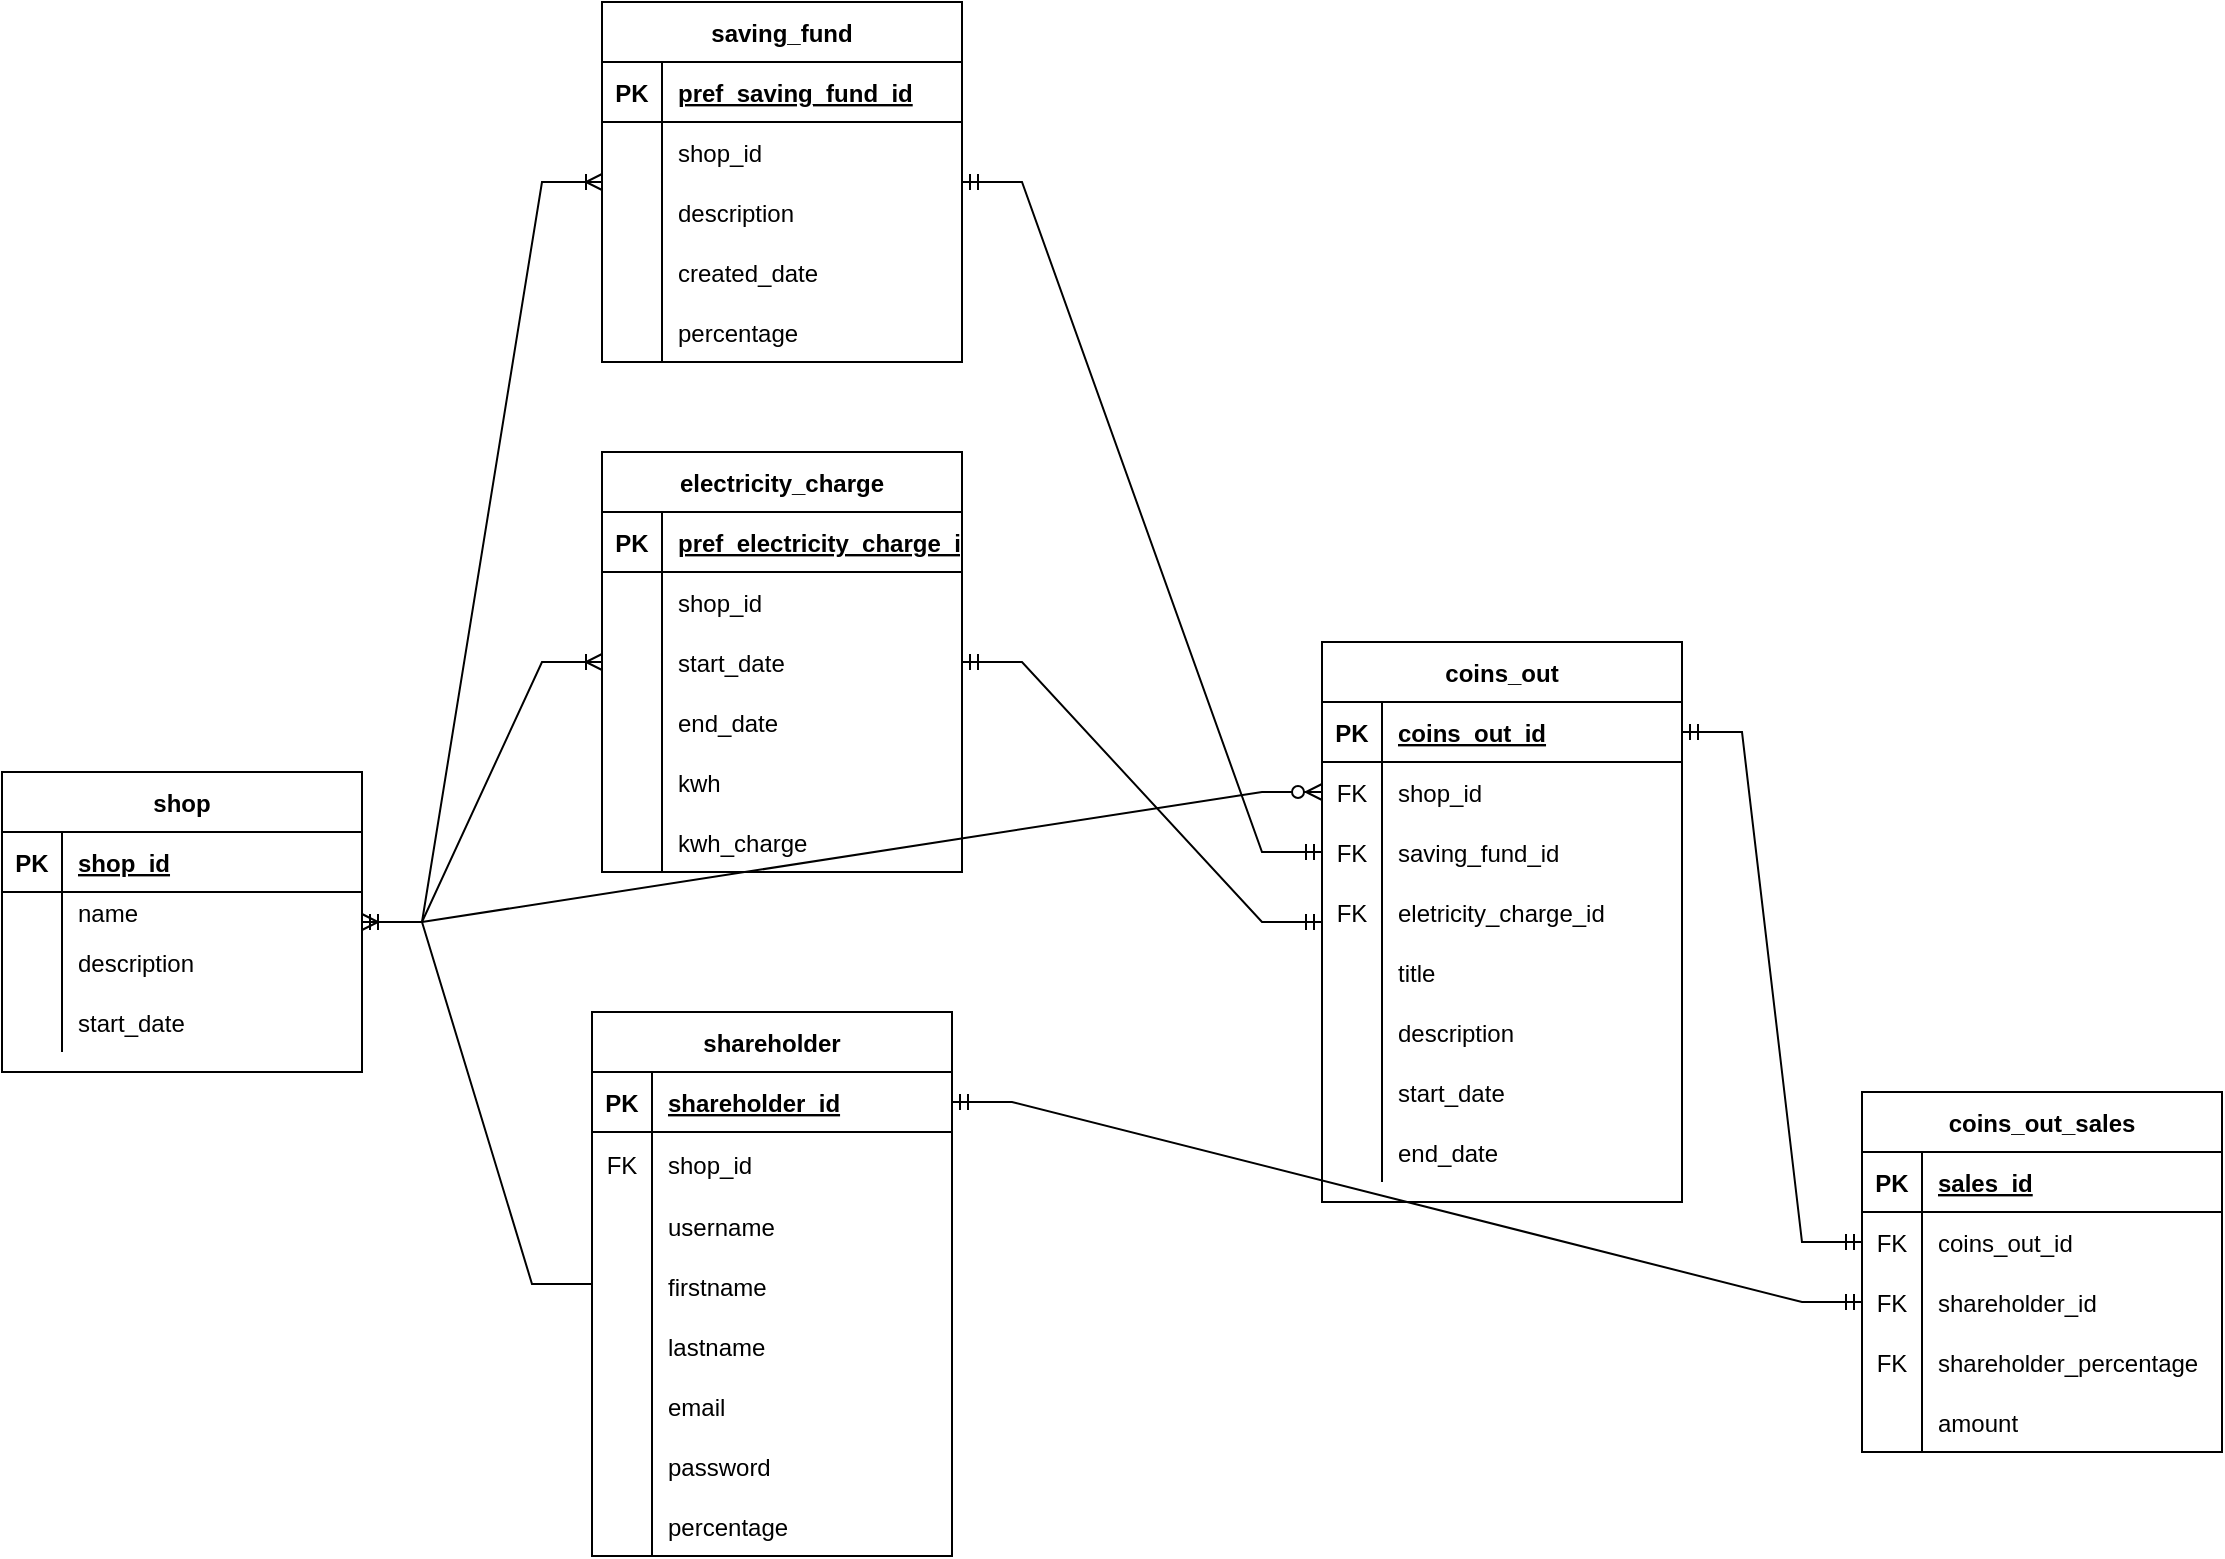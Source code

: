 <mxfile version="20.2.3" type="device"><diagram id="R2lEEEUBdFMjLlhIrx00" name="Page-1"><mxGraphModel dx="1052" dy="1803" grid="1" gridSize="10" guides="1" tooltips="1" connect="1" arrows="1" fold="1" page="1" pageScale="1" pageWidth="850" pageHeight="1100" math="0" shadow="0" extFonts="Permanent Marker^https://fonts.googleapis.com/css?family=Permanent+Marker"><root><mxCell id="0"/><mxCell id="1" parent="0"/><mxCell id="5ZJW1V4ya6HKZ1Y8SUFP-1" value="shop" style="shape=table;startSize=30;container=1;collapsible=1;childLayout=tableLayout;fixedRows=1;rowLines=0;fontStyle=1;align=center;resizeLast=1;" parent="1" vertex="1"><mxGeometry x="40" y="350" width="180" height="150" as="geometry"/></mxCell><mxCell id="5ZJW1V4ya6HKZ1Y8SUFP-2" value="" style="shape=tableRow;horizontal=0;startSize=0;swimlaneHead=0;swimlaneBody=0;fillColor=none;collapsible=0;dropTarget=0;points=[[0,0.5],[1,0.5]];portConstraint=eastwest;top=0;left=0;right=0;bottom=1;" parent="5ZJW1V4ya6HKZ1Y8SUFP-1" vertex="1"><mxGeometry y="30" width="180" height="30" as="geometry"/></mxCell><mxCell id="5ZJW1V4ya6HKZ1Y8SUFP-3" value="PK" style="shape=partialRectangle;connectable=0;fillColor=none;top=0;left=0;bottom=0;right=0;fontStyle=1;overflow=hidden;" parent="5ZJW1V4ya6HKZ1Y8SUFP-2" vertex="1"><mxGeometry width="30" height="30" as="geometry"><mxRectangle width="30" height="30" as="alternateBounds"/></mxGeometry></mxCell><mxCell id="5ZJW1V4ya6HKZ1Y8SUFP-4" value="shop_id" style="shape=partialRectangle;connectable=0;fillColor=none;top=0;left=0;bottom=0;right=0;align=left;spacingLeft=6;fontStyle=5;overflow=hidden;" parent="5ZJW1V4ya6HKZ1Y8SUFP-2" vertex="1"><mxGeometry x="30" width="150" height="30" as="geometry"><mxRectangle width="150" height="30" as="alternateBounds"/></mxGeometry></mxCell><mxCell id="5ZJW1V4ya6HKZ1Y8SUFP-5" value="" style="shape=tableRow;horizontal=0;startSize=0;swimlaneHead=0;swimlaneBody=0;fillColor=none;collapsible=0;dropTarget=0;points=[[0,0.5],[1,0.5]];portConstraint=eastwest;top=0;left=0;right=0;bottom=0;" parent="5ZJW1V4ya6HKZ1Y8SUFP-1" vertex="1"><mxGeometry y="60" width="180" height="20" as="geometry"/></mxCell><mxCell id="5ZJW1V4ya6HKZ1Y8SUFP-6" value="" style="shape=partialRectangle;connectable=0;fillColor=none;top=0;left=0;bottom=0;right=0;editable=1;overflow=hidden;" parent="5ZJW1V4ya6HKZ1Y8SUFP-5" vertex="1"><mxGeometry width="30" height="20" as="geometry"><mxRectangle width="30" height="20" as="alternateBounds"/></mxGeometry></mxCell><mxCell id="5ZJW1V4ya6HKZ1Y8SUFP-7" value="name" style="shape=partialRectangle;connectable=0;fillColor=none;top=0;left=0;bottom=0;right=0;align=left;spacingLeft=6;overflow=hidden;" parent="5ZJW1V4ya6HKZ1Y8SUFP-5" vertex="1"><mxGeometry x="30" width="150" height="20" as="geometry"><mxRectangle width="150" height="20" as="alternateBounds"/></mxGeometry></mxCell><mxCell id="5ZJW1V4ya6HKZ1Y8SUFP-8" value="" style="shape=tableRow;horizontal=0;startSize=0;swimlaneHead=0;swimlaneBody=0;fillColor=none;collapsible=0;dropTarget=0;points=[[0,0.5],[1,0.5]];portConstraint=eastwest;top=0;left=0;right=0;bottom=0;" parent="5ZJW1V4ya6HKZ1Y8SUFP-1" vertex="1"><mxGeometry y="80" width="180" height="30" as="geometry"/></mxCell><mxCell id="5ZJW1V4ya6HKZ1Y8SUFP-9" value="" style="shape=partialRectangle;connectable=0;fillColor=none;top=0;left=0;bottom=0;right=0;editable=1;overflow=hidden;" parent="5ZJW1V4ya6HKZ1Y8SUFP-8" vertex="1"><mxGeometry width="30" height="30" as="geometry"><mxRectangle width="30" height="30" as="alternateBounds"/></mxGeometry></mxCell><mxCell id="5ZJW1V4ya6HKZ1Y8SUFP-10" value="description" style="shape=partialRectangle;connectable=0;fillColor=none;top=0;left=0;bottom=0;right=0;align=left;spacingLeft=6;overflow=hidden;" parent="5ZJW1V4ya6HKZ1Y8SUFP-8" vertex="1"><mxGeometry x="30" width="150" height="30" as="geometry"><mxRectangle width="150" height="30" as="alternateBounds"/></mxGeometry></mxCell><mxCell id="5ZJW1V4ya6HKZ1Y8SUFP-11" value="" style="shape=tableRow;horizontal=0;startSize=0;swimlaneHead=0;swimlaneBody=0;fillColor=none;collapsible=0;dropTarget=0;points=[[0,0.5],[1,0.5]];portConstraint=eastwest;top=0;left=0;right=0;bottom=0;" parent="5ZJW1V4ya6HKZ1Y8SUFP-1" vertex="1"><mxGeometry y="110" width="180" height="30" as="geometry"/></mxCell><mxCell id="5ZJW1V4ya6HKZ1Y8SUFP-12" value="" style="shape=partialRectangle;connectable=0;fillColor=none;top=0;left=0;bottom=0;right=0;editable=1;overflow=hidden;" parent="5ZJW1V4ya6HKZ1Y8SUFP-11" vertex="1"><mxGeometry width="30" height="30" as="geometry"><mxRectangle width="30" height="30" as="alternateBounds"/></mxGeometry></mxCell><mxCell id="5ZJW1V4ya6HKZ1Y8SUFP-13" value="start_date" style="shape=partialRectangle;connectable=0;fillColor=none;top=0;left=0;bottom=0;right=0;align=left;spacingLeft=6;overflow=hidden;" parent="5ZJW1V4ya6HKZ1Y8SUFP-11" vertex="1"><mxGeometry x="30" width="150" height="30" as="geometry"><mxRectangle width="150" height="30" as="alternateBounds"/></mxGeometry></mxCell><mxCell id="5ZJW1V4ya6HKZ1Y8SUFP-14" value="coins_out" style="shape=table;startSize=30;container=1;collapsible=1;childLayout=tableLayout;fixedRows=1;rowLines=0;fontStyle=1;align=center;resizeLast=1;" parent="1" vertex="1"><mxGeometry x="700" y="285" width="180" height="280" as="geometry"/></mxCell><mxCell id="5ZJW1V4ya6HKZ1Y8SUFP-15" value="" style="shape=tableRow;horizontal=0;startSize=0;swimlaneHead=0;swimlaneBody=0;fillColor=none;collapsible=0;dropTarget=0;points=[[0,0.5],[1,0.5]];portConstraint=eastwest;top=0;left=0;right=0;bottom=1;" parent="5ZJW1V4ya6HKZ1Y8SUFP-14" vertex="1"><mxGeometry y="30" width="180" height="30" as="geometry"/></mxCell><mxCell id="5ZJW1V4ya6HKZ1Y8SUFP-16" value="PK" style="shape=partialRectangle;connectable=0;fillColor=none;top=0;left=0;bottom=0;right=0;fontStyle=1;overflow=hidden;" parent="5ZJW1V4ya6HKZ1Y8SUFP-15" vertex="1"><mxGeometry width="30" height="30" as="geometry"><mxRectangle width="30" height="30" as="alternateBounds"/></mxGeometry></mxCell><mxCell id="5ZJW1V4ya6HKZ1Y8SUFP-17" value="coins_out_id" style="shape=partialRectangle;connectable=0;fillColor=none;top=0;left=0;bottom=0;right=0;align=left;spacingLeft=6;fontStyle=5;overflow=hidden;" parent="5ZJW1V4ya6HKZ1Y8SUFP-15" vertex="1"><mxGeometry x="30" width="150" height="30" as="geometry"><mxRectangle width="150" height="30" as="alternateBounds"/></mxGeometry></mxCell><mxCell id="5ZJW1V4ya6HKZ1Y8SUFP-18" value="" style="shape=tableRow;horizontal=0;startSize=0;swimlaneHead=0;swimlaneBody=0;fillColor=none;collapsible=0;dropTarget=0;points=[[0,0.5],[1,0.5]];portConstraint=eastwest;top=0;left=0;right=0;bottom=0;" parent="5ZJW1V4ya6HKZ1Y8SUFP-14" vertex="1"><mxGeometry y="60" width="180" height="30" as="geometry"/></mxCell><mxCell id="5ZJW1V4ya6HKZ1Y8SUFP-19" value="FK" style="shape=partialRectangle;connectable=0;fillColor=none;top=0;left=0;bottom=0;right=0;editable=1;overflow=hidden;" parent="5ZJW1V4ya6HKZ1Y8SUFP-18" vertex="1"><mxGeometry width="30" height="30" as="geometry"><mxRectangle width="30" height="30" as="alternateBounds"/></mxGeometry></mxCell><mxCell id="5ZJW1V4ya6HKZ1Y8SUFP-20" value="shop_id" style="shape=partialRectangle;connectable=0;fillColor=none;top=0;left=0;bottom=0;right=0;align=left;spacingLeft=6;overflow=hidden;" parent="5ZJW1V4ya6HKZ1Y8SUFP-18" vertex="1"><mxGeometry x="30" width="150" height="30" as="geometry"><mxRectangle width="150" height="30" as="alternateBounds"/></mxGeometry></mxCell><mxCell id="0XQLVWxaQq_7Tv4AFN9w-20" value="" style="shape=tableRow;horizontal=0;startSize=0;swimlaneHead=0;swimlaneBody=0;fillColor=none;collapsible=0;dropTarget=0;points=[[0,0.5],[1,0.5]];portConstraint=eastwest;top=0;left=0;right=0;bottom=0;" parent="5ZJW1V4ya6HKZ1Y8SUFP-14" vertex="1"><mxGeometry y="90" width="180" height="30" as="geometry"/></mxCell><mxCell id="0XQLVWxaQq_7Tv4AFN9w-21" value="FK" style="shape=partialRectangle;connectable=0;fillColor=none;top=0;left=0;bottom=0;right=0;editable=1;overflow=hidden;" parent="0XQLVWxaQq_7Tv4AFN9w-20" vertex="1"><mxGeometry width="30" height="30" as="geometry"><mxRectangle width="30" height="30" as="alternateBounds"/></mxGeometry></mxCell><mxCell id="0XQLVWxaQq_7Tv4AFN9w-22" value="saving_fund_id" style="shape=partialRectangle;connectable=0;fillColor=none;top=0;left=0;bottom=0;right=0;align=left;spacingLeft=6;overflow=hidden;" parent="0XQLVWxaQq_7Tv4AFN9w-20" vertex="1"><mxGeometry x="30" width="150" height="30" as="geometry"><mxRectangle width="150" height="30" as="alternateBounds"/></mxGeometry></mxCell><mxCell id="0XQLVWxaQq_7Tv4AFN9w-23" value="" style="shape=tableRow;horizontal=0;startSize=0;swimlaneHead=0;swimlaneBody=0;fillColor=none;collapsible=0;dropTarget=0;points=[[0,0.5],[1,0.5]];portConstraint=eastwest;top=0;left=0;right=0;bottom=0;" parent="5ZJW1V4ya6HKZ1Y8SUFP-14" vertex="1"><mxGeometry y="120" width="180" height="30" as="geometry"/></mxCell><mxCell id="0XQLVWxaQq_7Tv4AFN9w-24" value="FK" style="shape=partialRectangle;connectable=0;fillColor=none;top=0;left=0;bottom=0;right=0;editable=1;overflow=hidden;" parent="0XQLVWxaQq_7Tv4AFN9w-23" vertex="1"><mxGeometry width="30" height="30" as="geometry"><mxRectangle width="30" height="30" as="alternateBounds"/></mxGeometry></mxCell><mxCell id="0XQLVWxaQq_7Tv4AFN9w-25" value="eletricity_charge_id" style="shape=partialRectangle;connectable=0;fillColor=none;top=0;left=0;bottom=0;right=0;align=left;spacingLeft=6;overflow=hidden;" parent="0XQLVWxaQq_7Tv4AFN9w-23" vertex="1"><mxGeometry x="30" width="150" height="30" as="geometry"><mxRectangle width="150" height="30" as="alternateBounds"/></mxGeometry></mxCell><mxCell id="5ZJW1V4ya6HKZ1Y8SUFP-21" value="" style="shape=tableRow;horizontal=0;startSize=0;swimlaneHead=0;swimlaneBody=0;fillColor=none;collapsible=0;dropTarget=0;points=[[0,0.5],[1,0.5]];portConstraint=eastwest;top=0;left=0;right=0;bottom=0;" parent="5ZJW1V4ya6HKZ1Y8SUFP-14" vertex="1"><mxGeometry y="150" width="180" height="30" as="geometry"/></mxCell><mxCell id="5ZJW1V4ya6HKZ1Y8SUFP-22" value="" style="shape=partialRectangle;connectable=0;fillColor=none;top=0;left=0;bottom=0;right=0;editable=1;overflow=hidden;" parent="5ZJW1V4ya6HKZ1Y8SUFP-21" vertex="1"><mxGeometry width="30" height="30" as="geometry"><mxRectangle width="30" height="30" as="alternateBounds"/></mxGeometry></mxCell><mxCell id="5ZJW1V4ya6HKZ1Y8SUFP-23" value="title" style="shape=partialRectangle;connectable=0;fillColor=none;top=0;left=0;bottom=0;right=0;align=left;spacingLeft=6;overflow=hidden;" parent="5ZJW1V4ya6HKZ1Y8SUFP-21" vertex="1"><mxGeometry x="30" width="150" height="30" as="geometry"><mxRectangle width="150" height="30" as="alternateBounds"/></mxGeometry></mxCell><mxCell id="5ZJW1V4ya6HKZ1Y8SUFP-56" value="" style="shape=tableRow;horizontal=0;startSize=0;swimlaneHead=0;swimlaneBody=0;fillColor=none;collapsible=0;dropTarget=0;points=[[0,0.5],[1,0.5]];portConstraint=eastwest;top=0;left=0;right=0;bottom=0;" parent="5ZJW1V4ya6HKZ1Y8SUFP-14" vertex="1"><mxGeometry y="180" width="180" height="30" as="geometry"/></mxCell><mxCell id="5ZJW1V4ya6HKZ1Y8SUFP-57" value="" style="shape=partialRectangle;connectable=0;fillColor=none;top=0;left=0;bottom=0;right=0;editable=1;overflow=hidden;" parent="5ZJW1V4ya6HKZ1Y8SUFP-56" vertex="1"><mxGeometry width="30" height="30" as="geometry"><mxRectangle width="30" height="30" as="alternateBounds"/></mxGeometry></mxCell><mxCell id="5ZJW1V4ya6HKZ1Y8SUFP-58" value="description" style="shape=partialRectangle;connectable=0;fillColor=none;top=0;left=0;bottom=0;right=0;align=left;spacingLeft=6;overflow=hidden;" parent="5ZJW1V4ya6HKZ1Y8SUFP-56" vertex="1"><mxGeometry x="30" width="150" height="30" as="geometry"><mxRectangle width="150" height="30" as="alternateBounds"/></mxGeometry></mxCell><mxCell id="5ZJW1V4ya6HKZ1Y8SUFP-24" value="" style="shape=tableRow;horizontal=0;startSize=0;swimlaneHead=0;swimlaneBody=0;fillColor=none;collapsible=0;dropTarget=0;points=[[0,0.5],[1,0.5]];portConstraint=eastwest;top=0;left=0;right=0;bottom=0;" parent="5ZJW1V4ya6HKZ1Y8SUFP-14" vertex="1"><mxGeometry y="210" width="180" height="30" as="geometry"/></mxCell><mxCell id="5ZJW1V4ya6HKZ1Y8SUFP-25" value="" style="shape=partialRectangle;connectable=0;fillColor=none;top=0;left=0;bottom=0;right=0;editable=1;overflow=hidden;" parent="5ZJW1V4ya6HKZ1Y8SUFP-24" vertex="1"><mxGeometry width="30" height="30" as="geometry"><mxRectangle width="30" height="30" as="alternateBounds"/></mxGeometry></mxCell><mxCell id="5ZJW1V4ya6HKZ1Y8SUFP-26" value="start_date" style="shape=partialRectangle;connectable=0;fillColor=none;top=0;left=0;bottom=0;right=0;align=left;spacingLeft=6;overflow=hidden;" parent="5ZJW1V4ya6HKZ1Y8SUFP-24" vertex="1"><mxGeometry x="30" width="150" height="30" as="geometry"><mxRectangle width="150" height="30" as="alternateBounds"/></mxGeometry></mxCell><mxCell id="5ZJW1V4ya6HKZ1Y8SUFP-27" value="" style="shape=tableRow;horizontal=0;startSize=0;swimlaneHead=0;swimlaneBody=0;fillColor=none;collapsible=0;dropTarget=0;points=[[0,0.5],[1,0.5]];portConstraint=eastwest;top=0;left=0;right=0;bottom=0;" parent="5ZJW1V4ya6HKZ1Y8SUFP-14" vertex="1"><mxGeometry y="240" width="180" height="30" as="geometry"/></mxCell><mxCell id="5ZJW1V4ya6HKZ1Y8SUFP-28" value="" style="shape=partialRectangle;connectable=0;fillColor=none;top=0;left=0;bottom=0;right=0;editable=1;overflow=hidden;" parent="5ZJW1V4ya6HKZ1Y8SUFP-27" vertex="1"><mxGeometry width="30" height="30" as="geometry"><mxRectangle width="30" height="30" as="alternateBounds"/></mxGeometry></mxCell><mxCell id="5ZJW1V4ya6HKZ1Y8SUFP-29" value="end_date" style="shape=partialRectangle;connectable=0;fillColor=none;top=0;left=0;bottom=0;right=0;align=left;spacingLeft=6;overflow=hidden;" parent="5ZJW1V4ya6HKZ1Y8SUFP-27" vertex="1"><mxGeometry x="30" width="150" height="30" as="geometry"><mxRectangle width="150" height="30" as="alternateBounds"/></mxGeometry></mxCell><mxCell id="5ZJW1V4ya6HKZ1Y8SUFP-30" value="shareholder" style="shape=table;startSize=30;container=1;collapsible=1;childLayout=tableLayout;fixedRows=1;rowLines=0;fontStyle=1;align=center;resizeLast=1;" parent="1" vertex="1"><mxGeometry x="335" y="470" width="180" height="272" as="geometry"/></mxCell><mxCell id="5ZJW1V4ya6HKZ1Y8SUFP-31" value="" style="shape=tableRow;horizontal=0;startSize=0;swimlaneHead=0;swimlaneBody=0;fillColor=none;collapsible=0;dropTarget=0;points=[[0,0.5],[1,0.5]];portConstraint=eastwest;top=0;left=0;right=0;bottom=1;" parent="5ZJW1V4ya6HKZ1Y8SUFP-30" vertex="1"><mxGeometry y="30" width="180" height="30" as="geometry"/></mxCell><mxCell id="5ZJW1V4ya6HKZ1Y8SUFP-32" value="PK" style="shape=partialRectangle;connectable=0;fillColor=none;top=0;left=0;bottom=0;right=0;fontStyle=1;overflow=hidden;" parent="5ZJW1V4ya6HKZ1Y8SUFP-31" vertex="1"><mxGeometry width="30" height="30" as="geometry"><mxRectangle width="30" height="30" as="alternateBounds"/></mxGeometry></mxCell><mxCell id="5ZJW1V4ya6HKZ1Y8SUFP-33" value="shareholder_id" style="shape=partialRectangle;connectable=0;fillColor=none;top=0;left=0;bottom=0;right=0;align=left;spacingLeft=6;fontStyle=5;overflow=hidden;" parent="5ZJW1V4ya6HKZ1Y8SUFP-31" vertex="1"><mxGeometry x="30" width="150" height="30" as="geometry"><mxRectangle width="150" height="30" as="alternateBounds"/></mxGeometry></mxCell><mxCell id="5ZJW1V4ya6HKZ1Y8SUFP-34" value="" style="shape=tableRow;horizontal=0;startSize=0;swimlaneHead=0;swimlaneBody=0;fillColor=none;collapsible=0;dropTarget=0;points=[[0,0.5],[1,0.5]];portConstraint=eastwest;top=0;left=0;right=0;bottom=0;" parent="5ZJW1V4ya6HKZ1Y8SUFP-30" vertex="1"><mxGeometry y="60" width="180" height="32" as="geometry"/></mxCell><mxCell id="5ZJW1V4ya6HKZ1Y8SUFP-35" value="FK" style="shape=partialRectangle;connectable=0;fillColor=none;top=0;left=0;bottom=0;right=0;editable=1;overflow=hidden;" parent="5ZJW1V4ya6HKZ1Y8SUFP-34" vertex="1"><mxGeometry width="30" height="32" as="geometry"><mxRectangle width="30" height="32" as="alternateBounds"/></mxGeometry></mxCell><mxCell id="5ZJW1V4ya6HKZ1Y8SUFP-36" value="shop_id" style="shape=partialRectangle;connectable=0;fillColor=none;top=0;left=0;bottom=0;right=0;align=left;spacingLeft=6;overflow=hidden;" parent="5ZJW1V4ya6HKZ1Y8SUFP-34" vertex="1"><mxGeometry x="30" width="150" height="32" as="geometry"><mxRectangle width="150" height="32" as="alternateBounds"/></mxGeometry></mxCell><mxCell id="5ZJW1V4ya6HKZ1Y8SUFP-37" value="" style="shape=tableRow;horizontal=0;startSize=0;swimlaneHead=0;swimlaneBody=0;fillColor=none;collapsible=0;dropTarget=0;points=[[0,0.5],[1,0.5]];portConstraint=eastwest;top=0;left=0;right=0;bottom=0;" parent="5ZJW1V4ya6HKZ1Y8SUFP-30" vertex="1"><mxGeometry y="92" width="180" height="30" as="geometry"/></mxCell><mxCell id="5ZJW1V4ya6HKZ1Y8SUFP-38" value="" style="shape=partialRectangle;connectable=0;fillColor=none;top=0;left=0;bottom=0;right=0;editable=1;overflow=hidden;" parent="5ZJW1V4ya6HKZ1Y8SUFP-37" vertex="1"><mxGeometry width="30" height="30" as="geometry"><mxRectangle width="30" height="30" as="alternateBounds"/></mxGeometry></mxCell><mxCell id="5ZJW1V4ya6HKZ1Y8SUFP-39" value="username" style="shape=partialRectangle;connectable=0;fillColor=none;top=0;left=0;bottom=0;right=0;align=left;spacingLeft=6;overflow=hidden;" parent="5ZJW1V4ya6HKZ1Y8SUFP-37" vertex="1"><mxGeometry x="30" width="150" height="30" as="geometry"><mxRectangle width="150" height="30" as="alternateBounds"/></mxGeometry></mxCell><mxCell id="5ZJW1V4ya6HKZ1Y8SUFP-40" value="" style="shape=tableRow;horizontal=0;startSize=0;swimlaneHead=0;swimlaneBody=0;fillColor=none;collapsible=0;dropTarget=0;points=[[0,0.5],[1,0.5]];portConstraint=eastwest;top=0;left=0;right=0;bottom=0;" parent="5ZJW1V4ya6HKZ1Y8SUFP-30" vertex="1"><mxGeometry y="122" width="180" height="30" as="geometry"/></mxCell><mxCell id="5ZJW1V4ya6HKZ1Y8SUFP-41" value="" style="shape=partialRectangle;connectable=0;fillColor=none;top=0;left=0;bottom=0;right=0;editable=1;overflow=hidden;" parent="5ZJW1V4ya6HKZ1Y8SUFP-40" vertex="1"><mxGeometry width="30" height="30" as="geometry"><mxRectangle width="30" height="30" as="alternateBounds"/></mxGeometry></mxCell><mxCell id="5ZJW1V4ya6HKZ1Y8SUFP-42" value="firstname" style="shape=partialRectangle;connectable=0;fillColor=none;top=0;left=0;bottom=0;right=0;align=left;spacingLeft=6;overflow=hidden;" parent="5ZJW1V4ya6HKZ1Y8SUFP-40" vertex="1"><mxGeometry x="30" width="150" height="30" as="geometry"><mxRectangle width="150" height="30" as="alternateBounds"/></mxGeometry></mxCell><mxCell id="5ZJW1V4ya6HKZ1Y8SUFP-43" value="" style="shape=tableRow;horizontal=0;startSize=0;swimlaneHead=0;swimlaneBody=0;fillColor=none;collapsible=0;dropTarget=0;points=[[0,0.5],[1,0.5]];portConstraint=eastwest;top=0;left=0;right=0;bottom=0;" parent="5ZJW1V4ya6HKZ1Y8SUFP-30" vertex="1"><mxGeometry y="152" width="180" height="30" as="geometry"/></mxCell><mxCell id="5ZJW1V4ya6HKZ1Y8SUFP-44" value="" style="shape=partialRectangle;connectable=0;fillColor=none;top=0;left=0;bottom=0;right=0;editable=1;overflow=hidden;" parent="5ZJW1V4ya6HKZ1Y8SUFP-43" vertex="1"><mxGeometry width="30" height="30" as="geometry"><mxRectangle width="30" height="30" as="alternateBounds"/></mxGeometry></mxCell><mxCell id="5ZJW1V4ya6HKZ1Y8SUFP-45" value="lastname" style="shape=partialRectangle;connectable=0;fillColor=none;top=0;left=0;bottom=0;right=0;align=left;spacingLeft=6;overflow=hidden;" parent="5ZJW1V4ya6HKZ1Y8SUFP-43" vertex="1"><mxGeometry x="30" width="150" height="30" as="geometry"><mxRectangle width="150" height="30" as="alternateBounds"/></mxGeometry></mxCell><mxCell id="5ZJW1V4ya6HKZ1Y8SUFP-47" value="" style="shape=tableRow;horizontal=0;startSize=0;swimlaneHead=0;swimlaneBody=0;fillColor=none;collapsible=0;dropTarget=0;points=[[0,0.5],[1,0.5]];portConstraint=eastwest;top=0;left=0;right=0;bottom=0;" parent="5ZJW1V4ya6HKZ1Y8SUFP-30" vertex="1"><mxGeometry y="182" width="180" height="30" as="geometry"/></mxCell><mxCell id="5ZJW1V4ya6HKZ1Y8SUFP-48" value="" style="shape=partialRectangle;connectable=0;fillColor=none;top=0;left=0;bottom=0;right=0;editable=1;overflow=hidden;" parent="5ZJW1V4ya6HKZ1Y8SUFP-47" vertex="1"><mxGeometry width="30" height="30" as="geometry"><mxRectangle width="30" height="30" as="alternateBounds"/></mxGeometry></mxCell><mxCell id="5ZJW1V4ya6HKZ1Y8SUFP-49" value="email" style="shape=partialRectangle;connectable=0;fillColor=none;top=0;left=0;bottom=0;right=0;align=left;spacingLeft=6;overflow=hidden;" parent="5ZJW1V4ya6HKZ1Y8SUFP-47" vertex="1"><mxGeometry x="30" width="150" height="30" as="geometry"><mxRectangle width="150" height="30" as="alternateBounds"/></mxGeometry></mxCell><mxCell id="5ZJW1V4ya6HKZ1Y8SUFP-50" value="" style="shape=tableRow;horizontal=0;startSize=0;swimlaneHead=0;swimlaneBody=0;fillColor=none;collapsible=0;dropTarget=0;points=[[0,0.5],[1,0.5]];portConstraint=eastwest;top=0;left=0;right=0;bottom=0;" parent="5ZJW1V4ya6HKZ1Y8SUFP-30" vertex="1"><mxGeometry y="212" width="180" height="30" as="geometry"/></mxCell><mxCell id="5ZJW1V4ya6HKZ1Y8SUFP-51" value="" style="shape=partialRectangle;connectable=0;fillColor=none;top=0;left=0;bottom=0;right=0;editable=1;overflow=hidden;" parent="5ZJW1V4ya6HKZ1Y8SUFP-50" vertex="1"><mxGeometry width="30" height="30" as="geometry"><mxRectangle width="30" height="30" as="alternateBounds"/></mxGeometry></mxCell><mxCell id="5ZJW1V4ya6HKZ1Y8SUFP-52" value="password" style="shape=partialRectangle;connectable=0;fillColor=none;top=0;left=0;bottom=0;right=0;align=left;spacingLeft=6;overflow=hidden;" parent="5ZJW1V4ya6HKZ1Y8SUFP-50" vertex="1"><mxGeometry x="30" width="150" height="30" as="geometry"><mxRectangle width="150" height="30" as="alternateBounds"/></mxGeometry></mxCell><mxCell id="CbVWpHYg-UYEzEFHHjHj-12" value="" style="shape=tableRow;horizontal=0;startSize=0;swimlaneHead=0;swimlaneBody=0;fillColor=none;collapsible=0;dropTarget=0;points=[[0,0.5],[1,0.5]];portConstraint=eastwest;top=0;left=0;right=0;bottom=0;" parent="5ZJW1V4ya6HKZ1Y8SUFP-30" vertex="1"><mxGeometry y="242" width="180" height="30" as="geometry"/></mxCell><mxCell id="CbVWpHYg-UYEzEFHHjHj-13" value="" style="shape=partialRectangle;connectable=0;fillColor=none;top=0;left=0;bottom=0;right=0;editable=1;overflow=hidden;" parent="CbVWpHYg-UYEzEFHHjHj-12" vertex="1"><mxGeometry width="30" height="30" as="geometry"><mxRectangle width="30" height="30" as="alternateBounds"/></mxGeometry></mxCell><mxCell id="CbVWpHYg-UYEzEFHHjHj-14" value="percentage" style="shape=partialRectangle;connectable=0;fillColor=none;top=0;left=0;bottom=0;right=0;align=left;spacingLeft=6;overflow=hidden;" parent="CbVWpHYg-UYEzEFHHjHj-12" vertex="1"><mxGeometry x="30" width="150" height="30" as="geometry"><mxRectangle width="150" height="30" as="alternateBounds"/></mxGeometry></mxCell><mxCell id="5ZJW1V4ya6HKZ1Y8SUFP-59" value="coins_out_sales" style="shape=table;startSize=30;container=1;collapsible=1;childLayout=tableLayout;fixedRows=1;rowLines=0;fontStyle=1;align=center;resizeLast=1;" parent="1" vertex="1"><mxGeometry x="970" y="510" width="180" height="180" as="geometry"/></mxCell><mxCell id="5ZJW1V4ya6HKZ1Y8SUFP-60" value="" style="shape=tableRow;horizontal=0;startSize=0;swimlaneHead=0;swimlaneBody=0;fillColor=none;collapsible=0;dropTarget=0;points=[[0,0.5],[1,0.5]];portConstraint=eastwest;top=0;left=0;right=0;bottom=1;" parent="5ZJW1V4ya6HKZ1Y8SUFP-59" vertex="1"><mxGeometry y="30" width="180" height="30" as="geometry"/></mxCell><mxCell id="5ZJW1V4ya6HKZ1Y8SUFP-61" value="PK" style="shape=partialRectangle;connectable=0;fillColor=none;top=0;left=0;bottom=0;right=0;fontStyle=1;overflow=hidden;" parent="5ZJW1V4ya6HKZ1Y8SUFP-60" vertex="1"><mxGeometry width="30" height="30" as="geometry"><mxRectangle width="30" height="30" as="alternateBounds"/></mxGeometry></mxCell><mxCell id="5ZJW1V4ya6HKZ1Y8SUFP-62" value="sales_id" style="shape=partialRectangle;connectable=0;fillColor=none;top=0;left=0;bottom=0;right=0;align=left;spacingLeft=6;fontStyle=5;overflow=hidden;" parent="5ZJW1V4ya6HKZ1Y8SUFP-60" vertex="1"><mxGeometry x="30" width="150" height="30" as="geometry"><mxRectangle width="150" height="30" as="alternateBounds"/></mxGeometry></mxCell><mxCell id="5ZJW1V4ya6HKZ1Y8SUFP-63" value="" style="shape=tableRow;horizontal=0;startSize=0;swimlaneHead=0;swimlaneBody=0;fillColor=none;collapsible=0;dropTarget=0;points=[[0,0.5],[1,0.5]];portConstraint=eastwest;top=0;left=0;right=0;bottom=0;" parent="5ZJW1V4ya6HKZ1Y8SUFP-59" vertex="1"><mxGeometry y="60" width="180" height="30" as="geometry"/></mxCell><mxCell id="5ZJW1V4ya6HKZ1Y8SUFP-64" value="FK" style="shape=partialRectangle;connectable=0;fillColor=none;top=0;left=0;bottom=0;right=0;editable=1;overflow=hidden;" parent="5ZJW1V4ya6HKZ1Y8SUFP-63" vertex="1"><mxGeometry width="30" height="30" as="geometry"><mxRectangle width="30" height="30" as="alternateBounds"/></mxGeometry></mxCell><mxCell id="5ZJW1V4ya6HKZ1Y8SUFP-65" value="coins_out_id" style="shape=partialRectangle;connectable=0;fillColor=none;top=0;left=0;bottom=0;right=0;align=left;spacingLeft=6;overflow=hidden;" parent="5ZJW1V4ya6HKZ1Y8SUFP-63" vertex="1"><mxGeometry x="30" width="150" height="30" as="geometry"><mxRectangle width="150" height="30" as="alternateBounds"/></mxGeometry></mxCell><mxCell id="5ZJW1V4ya6HKZ1Y8SUFP-136" value="" style="shape=tableRow;horizontal=0;startSize=0;swimlaneHead=0;swimlaneBody=0;fillColor=none;collapsible=0;dropTarget=0;points=[[0,0.5],[1,0.5]];portConstraint=eastwest;top=0;left=0;right=0;bottom=0;" parent="5ZJW1V4ya6HKZ1Y8SUFP-59" vertex="1"><mxGeometry y="90" width="180" height="30" as="geometry"/></mxCell><mxCell id="5ZJW1V4ya6HKZ1Y8SUFP-137" value="FK" style="shape=partialRectangle;connectable=0;fillColor=none;top=0;left=0;bottom=0;right=0;editable=1;overflow=hidden;" parent="5ZJW1V4ya6HKZ1Y8SUFP-136" vertex="1"><mxGeometry width="30" height="30" as="geometry"><mxRectangle width="30" height="30" as="alternateBounds"/></mxGeometry></mxCell><mxCell id="5ZJW1V4ya6HKZ1Y8SUFP-138" value="shareholder_id" style="shape=partialRectangle;connectable=0;fillColor=none;top=0;left=0;bottom=0;right=0;align=left;spacingLeft=6;overflow=hidden;" parent="5ZJW1V4ya6HKZ1Y8SUFP-136" vertex="1"><mxGeometry x="30" width="150" height="30" as="geometry"><mxRectangle width="150" height="30" as="alternateBounds"/></mxGeometry></mxCell><mxCell id="5ZJW1V4ya6HKZ1Y8SUFP-139" value="" style="shape=tableRow;horizontal=0;startSize=0;swimlaneHead=0;swimlaneBody=0;fillColor=none;collapsible=0;dropTarget=0;points=[[0,0.5],[1,0.5]];portConstraint=eastwest;top=0;left=0;right=0;bottom=0;" parent="5ZJW1V4ya6HKZ1Y8SUFP-59" vertex="1"><mxGeometry y="120" width="180" height="30" as="geometry"/></mxCell><mxCell id="5ZJW1V4ya6HKZ1Y8SUFP-140" value="FK" style="shape=partialRectangle;connectable=0;fillColor=none;top=0;left=0;bottom=0;right=0;editable=1;overflow=hidden;" parent="5ZJW1V4ya6HKZ1Y8SUFP-139" vertex="1"><mxGeometry width="30" height="30" as="geometry"><mxRectangle width="30" height="30" as="alternateBounds"/></mxGeometry></mxCell><mxCell id="5ZJW1V4ya6HKZ1Y8SUFP-141" value="shareholder_percentage" style="shape=partialRectangle;connectable=0;fillColor=none;top=0;left=0;bottom=0;right=0;align=left;spacingLeft=6;overflow=hidden;" parent="5ZJW1V4ya6HKZ1Y8SUFP-139" vertex="1"><mxGeometry x="30" width="150" height="30" as="geometry"><mxRectangle width="150" height="30" as="alternateBounds"/></mxGeometry></mxCell><mxCell id="5ZJW1V4ya6HKZ1Y8SUFP-186" value="" style="shape=tableRow;horizontal=0;startSize=0;swimlaneHead=0;swimlaneBody=0;fillColor=none;collapsible=0;dropTarget=0;points=[[0,0.5],[1,0.5]];portConstraint=eastwest;top=0;left=0;right=0;bottom=0;" parent="5ZJW1V4ya6HKZ1Y8SUFP-59" vertex="1"><mxGeometry y="150" width="180" height="30" as="geometry"/></mxCell><mxCell id="5ZJW1V4ya6HKZ1Y8SUFP-187" value="" style="shape=partialRectangle;connectable=0;fillColor=none;top=0;left=0;bottom=0;right=0;editable=1;overflow=hidden;" parent="5ZJW1V4ya6HKZ1Y8SUFP-186" vertex="1"><mxGeometry width="30" height="30" as="geometry"><mxRectangle width="30" height="30" as="alternateBounds"/></mxGeometry></mxCell><mxCell id="5ZJW1V4ya6HKZ1Y8SUFP-188" value="amount" style="shape=partialRectangle;connectable=0;fillColor=none;top=0;left=0;bottom=0;right=0;align=left;spacingLeft=6;overflow=hidden;" parent="5ZJW1V4ya6HKZ1Y8SUFP-186" vertex="1"><mxGeometry x="30" width="150" height="30" as="geometry"><mxRectangle width="150" height="30" as="alternateBounds"/></mxGeometry></mxCell><mxCell id="5ZJW1V4ya6HKZ1Y8SUFP-84" value="saving_fund" style="shape=table;startSize=30;container=1;collapsible=1;childLayout=tableLayout;fixedRows=1;rowLines=0;fontStyle=1;align=center;resizeLast=1;" parent="1" vertex="1"><mxGeometry x="340" y="-35" width="180" height="180" as="geometry"/></mxCell><mxCell id="5ZJW1V4ya6HKZ1Y8SUFP-85" value="" style="shape=tableRow;horizontal=0;startSize=0;swimlaneHead=0;swimlaneBody=0;fillColor=none;collapsible=0;dropTarget=0;points=[[0,0.5],[1,0.5]];portConstraint=eastwest;top=0;left=0;right=0;bottom=1;" parent="5ZJW1V4ya6HKZ1Y8SUFP-84" vertex="1"><mxGeometry y="30" width="180" height="30" as="geometry"/></mxCell><mxCell id="5ZJW1V4ya6HKZ1Y8SUFP-86" value="PK" style="shape=partialRectangle;connectable=0;fillColor=none;top=0;left=0;bottom=0;right=0;fontStyle=1;overflow=hidden;" parent="5ZJW1V4ya6HKZ1Y8SUFP-85" vertex="1"><mxGeometry width="30" height="30" as="geometry"><mxRectangle width="30" height="30" as="alternateBounds"/></mxGeometry></mxCell><mxCell id="5ZJW1V4ya6HKZ1Y8SUFP-87" value="pref_saving_fund_id" style="shape=partialRectangle;connectable=0;fillColor=none;top=0;left=0;bottom=0;right=0;align=left;spacingLeft=6;fontStyle=5;overflow=hidden;" parent="5ZJW1V4ya6HKZ1Y8SUFP-85" vertex="1"><mxGeometry x="30" width="150" height="30" as="geometry"><mxRectangle width="150" height="30" as="alternateBounds"/></mxGeometry></mxCell><mxCell id="5ZJW1V4ya6HKZ1Y8SUFP-98" value="" style="shape=tableRow;horizontal=0;startSize=0;swimlaneHead=0;swimlaneBody=0;fillColor=none;collapsible=0;dropTarget=0;points=[[0,0.5],[1,0.5]];portConstraint=eastwest;top=0;left=0;right=0;bottom=0;" parent="5ZJW1V4ya6HKZ1Y8SUFP-84" vertex="1"><mxGeometry y="60" width="180" height="30" as="geometry"/></mxCell><mxCell id="5ZJW1V4ya6HKZ1Y8SUFP-99" value="" style="shape=partialRectangle;connectable=0;fillColor=none;top=0;left=0;bottom=0;right=0;editable=1;overflow=hidden;" parent="5ZJW1V4ya6HKZ1Y8SUFP-98" vertex="1"><mxGeometry width="30" height="30" as="geometry"><mxRectangle width="30" height="30" as="alternateBounds"/></mxGeometry></mxCell><mxCell id="5ZJW1V4ya6HKZ1Y8SUFP-100" value="shop_id" style="shape=partialRectangle;connectable=0;fillColor=none;top=0;left=0;bottom=0;right=0;align=left;spacingLeft=6;overflow=hidden;" parent="5ZJW1V4ya6HKZ1Y8SUFP-98" vertex="1"><mxGeometry x="30" width="150" height="30" as="geometry"><mxRectangle width="150" height="30" as="alternateBounds"/></mxGeometry></mxCell><mxCell id="5ZJW1V4ya6HKZ1Y8SUFP-88" value="" style="shape=tableRow;horizontal=0;startSize=0;swimlaneHead=0;swimlaneBody=0;fillColor=none;collapsible=0;dropTarget=0;points=[[0,0.5],[1,0.5]];portConstraint=eastwest;top=0;left=0;right=0;bottom=0;" parent="5ZJW1V4ya6HKZ1Y8SUFP-84" vertex="1"><mxGeometry y="90" width="180" height="30" as="geometry"/></mxCell><mxCell id="5ZJW1V4ya6HKZ1Y8SUFP-89" value="" style="shape=partialRectangle;connectable=0;fillColor=none;top=0;left=0;bottom=0;right=0;editable=1;overflow=hidden;" parent="5ZJW1V4ya6HKZ1Y8SUFP-88" vertex="1"><mxGeometry width="30" height="30" as="geometry"><mxRectangle width="30" height="30" as="alternateBounds"/></mxGeometry></mxCell><mxCell id="5ZJW1V4ya6HKZ1Y8SUFP-90" value="description" style="shape=partialRectangle;connectable=0;fillColor=none;top=0;left=0;bottom=0;right=0;align=left;spacingLeft=6;overflow=hidden;" parent="5ZJW1V4ya6HKZ1Y8SUFP-88" vertex="1"><mxGeometry x="30" width="150" height="30" as="geometry"><mxRectangle width="150" height="30" as="alternateBounds"/></mxGeometry></mxCell><mxCell id="5ZJW1V4ya6HKZ1Y8SUFP-91" value="" style="shape=tableRow;horizontal=0;startSize=0;swimlaneHead=0;swimlaneBody=0;fillColor=none;collapsible=0;dropTarget=0;points=[[0,0.5],[1,0.5]];portConstraint=eastwest;top=0;left=0;right=0;bottom=0;" parent="5ZJW1V4ya6HKZ1Y8SUFP-84" vertex="1"><mxGeometry y="120" width="180" height="30" as="geometry"/></mxCell><mxCell id="5ZJW1V4ya6HKZ1Y8SUFP-92" value="" style="shape=partialRectangle;connectable=0;fillColor=none;top=0;left=0;bottom=0;right=0;editable=1;overflow=hidden;" parent="5ZJW1V4ya6HKZ1Y8SUFP-91" vertex="1"><mxGeometry width="30" height="30" as="geometry"><mxRectangle width="30" height="30" as="alternateBounds"/></mxGeometry></mxCell><mxCell id="5ZJW1V4ya6HKZ1Y8SUFP-93" value="created_date" style="shape=partialRectangle;connectable=0;fillColor=none;top=0;left=0;bottom=0;right=0;align=left;spacingLeft=6;overflow=hidden;" parent="5ZJW1V4ya6HKZ1Y8SUFP-91" vertex="1"><mxGeometry x="30" width="150" height="30" as="geometry"><mxRectangle width="150" height="30" as="alternateBounds"/></mxGeometry></mxCell><mxCell id="5ZJW1V4ya6HKZ1Y8SUFP-94" value="" style="shape=tableRow;horizontal=0;startSize=0;swimlaneHead=0;swimlaneBody=0;fillColor=none;collapsible=0;dropTarget=0;points=[[0,0.5],[1,0.5]];portConstraint=eastwest;top=0;left=0;right=0;bottom=0;" parent="5ZJW1V4ya6HKZ1Y8SUFP-84" vertex="1"><mxGeometry y="150" width="180" height="30" as="geometry"/></mxCell><mxCell id="5ZJW1V4ya6HKZ1Y8SUFP-95" value="" style="shape=partialRectangle;connectable=0;fillColor=none;top=0;left=0;bottom=0;right=0;editable=1;overflow=hidden;" parent="5ZJW1V4ya6HKZ1Y8SUFP-94" vertex="1"><mxGeometry width="30" height="30" as="geometry"><mxRectangle width="30" height="30" as="alternateBounds"/></mxGeometry></mxCell><mxCell id="5ZJW1V4ya6HKZ1Y8SUFP-96" value="percentage" style="shape=partialRectangle;connectable=0;fillColor=none;top=0;left=0;bottom=0;right=0;align=left;spacingLeft=6;overflow=hidden;" parent="5ZJW1V4ya6HKZ1Y8SUFP-94" vertex="1"><mxGeometry x="30" width="150" height="30" as="geometry"><mxRectangle width="150" height="30" as="alternateBounds"/></mxGeometry></mxCell><mxCell id="5ZJW1V4ya6HKZ1Y8SUFP-101" value="electricity_charge" style="shape=table;startSize=30;container=1;collapsible=1;childLayout=tableLayout;fixedRows=1;rowLines=0;fontStyle=1;align=center;resizeLast=1;" parent="1" vertex="1"><mxGeometry x="340" y="190" width="180" height="210" as="geometry"/></mxCell><mxCell id="5ZJW1V4ya6HKZ1Y8SUFP-102" value="" style="shape=tableRow;horizontal=0;startSize=0;swimlaneHead=0;swimlaneBody=0;fillColor=none;collapsible=0;dropTarget=0;points=[[0,0.5],[1,0.5]];portConstraint=eastwest;top=0;left=0;right=0;bottom=1;" parent="5ZJW1V4ya6HKZ1Y8SUFP-101" vertex="1"><mxGeometry y="30" width="180" height="30" as="geometry"/></mxCell><mxCell id="5ZJW1V4ya6HKZ1Y8SUFP-103" value="PK" style="shape=partialRectangle;connectable=0;fillColor=none;top=0;left=0;bottom=0;right=0;fontStyle=1;overflow=hidden;" parent="5ZJW1V4ya6HKZ1Y8SUFP-102" vertex="1"><mxGeometry width="30" height="30" as="geometry"><mxRectangle width="30" height="30" as="alternateBounds"/></mxGeometry></mxCell><mxCell id="5ZJW1V4ya6HKZ1Y8SUFP-104" value="pref_electricity_charge_id" style="shape=partialRectangle;connectable=0;fillColor=none;top=0;left=0;bottom=0;right=0;align=left;spacingLeft=6;fontStyle=5;overflow=hidden;" parent="5ZJW1V4ya6HKZ1Y8SUFP-102" vertex="1"><mxGeometry x="30" width="150" height="30" as="geometry"><mxRectangle width="150" height="30" as="alternateBounds"/></mxGeometry></mxCell><mxCell id="CbVWpHYg-UYEzEFHHjHj-4" value="" style="shape=tableRow;horizontal=0;startSize=0;swimlaneHead=0;swimlaneBody=0;fillColor=none;collapsible=0;dropTarget=0;points=[[0,0.5],[1,0.5]];portConstraint=eastwest;top=0;left=0;right=0;bottom=0;" parent="5ZJW1V4ya6HKZ1Y8SUFP-101" vertex="1"><mxGeometry y="60" width="180" height="30" as="geometry"/></mxCell><mxCell id="CbVWpHYg-UYEzEFHHjHj-5" value="" style="shape=partialRectangle;connectable=0;fillColor=none;top=0;left=0;bottom=0;right=0;editable=1;overflow=hidden;" parent="CbVWpHYg-UYEzEFHHjHj-4" vertex="1"><mxGeometry width="30" height="30" as="geometry"><mxRectangle width="30" height="30" as="alternateBounds"/></mxGeometry></mxCell><mxCell id="CbVWpHYg-UYEzEFHHjHj-6" value="shop_id" style="shape=partialRectangle;connectable=0;fillColor=none;top=0;left=0;bottom=0;right=0;align=left;spacingLeft=6;overflow=hidden;" parent="CbVWpHYg-UYEzEFHHjHj-4" vertex="1"><mxGeometry x="30" width="150" height="30" as="geometry"><mxRectangle width="150" height="30" as="alternateBounds"/></mxGeometry></mxCell><mxCell id="5ZJW1V4ya6HKZ1Y8SUFP-105" value="" style="shape=tableRow;horizontal=0;startSize=0;swimlaneHead=0;swimlaneBody=0;fillColor=none;collapsible=0;dropTarget=0;points=[[0,0.5],[1,0.5]];portConstraint=eastwest;top=0;left=0;right=0;bottom=0;" parent="5ZJW1V4ya6HKZ1Y8SUFP-101" vertex="1"><mxGeometry y="90" width="180" height="30" as="geometry"/></mxCell><mxCell id="5ZJW1V4ya6HKZ1Y8SUFP-106" value="" style="shape=partialRectangle;connectable=0;fillColor=none;top=0;left=0;bottom=0;right=0;editable=1;overflow=hidden;" parent="5ZJW1V4ya6HKZ1Y8SUFP-105" vertex="1"><mxGeometry width="30" height="30" as="geometry"><mxRectangle width="30" height="30" as="alternateBounds"/></mxGeometry></mxCell><mxCell id="5ZJW1V4ya6HKZ1Y8SUFP-107" value="start_date" style="shape=partialRectangle;connectable=0;fillColor=none;top=0;left=0;bottom=0;right=0;align=left;spacingLeft=6;overflow=hidden;" parent="5ZJW1V4ya6HKZ1Y8SUFP-105" vertex="1"><mxGeometry x="30" width="150" height="30" as="geometry"><mxRectangle width="150" height="30" as="alternateBounds"/></mxGeometry></mxCell><mxCell id="5ZJW1V4ya6HKZ1Y8SUFP-108" value="" style="shape=tableRow;horizontal=0;startSize=0;swimlaneHead=0;swimlaneBody=0;fillColor=none;collapsible=0;dropTarget=0;points=[[0,0.5],[1,0.5]];portConstraint=eastwest;top=0;left=0;right=0;bottom=0;" parent="5ZJW1V4ya6HKZ1Y8SUFP-101" vertex="1"><mxGeometry y="120" width="180" height="30" as="geometry"/></mxCell><mxCell id="5ZJW1V4ya6HKZ1Y8SUFP-109" value="" style="shape=partialRectangle;connectable=0;fillColor=none;top=0;left=0;bottom=0;right=0;editable=1;overflow=hidden;" parent="5ZJW1V4ya6HKZ1Y8SUFP-108" vertex="1"><mxGeometry width="30" height="30" as="geometry"><mxRectangle width="30" height="30" as="alternateBounds"/></mxGeometry></mxCell><mxCell id="5ZJW1V4ya6HKZ1Y8SUFP-110" value="end_date" style="shape=partialRectangle;connectable=0;fillColor=none;top=0;left=0;bottom=0;right=0;align=left;spacingLeft=6;overflow=hidden;" parent="5ZJW1V4ya6HKZ1Y8SUFP-108" vertex="1"><mxGeometry x="30" width="150" height="30" as="geometry"><mxRectangle width="150" height="30" as="alternateBounds"/></mxGeometry></mxCell><mxCell id="5ZJW1V4ya6HKZ1Y8SUFP-111" value="" style="shape=tableRow;horizontal=0;startSize=0;swimlaneHead=0;swimlaneBody=0;fillColor=none;collapsible=0;dropTarget=0;points=[[0,0.5],[1,0.5]];portConstraint=eastwest;top=0;left=0;right=0;bottom=0;" parent="5ZJW1V4ya6HKZ1Y8SUFP-101" vertex="1"><mxGeometry y="150" width="180" height="30" as="geometry"/></mxCell><mxCell id="5ZJW1V4ya6HKZ1Y8SUFP-112" value="" style="shape=partialRectangle;connectable=0;fillColor=none;top=0;left=0;bottom=0;right=0;editable=1;overflow=hidden;" parent="5ZJW1V4ya6HKZ1Y8SUFP-111" vertex="1"><mxGeometry width="30" height="30" as="geometry"><mxRectangle width="30" height="30" as="alternateBounds"/></mxGeometry></mxCell><mxCell id="5ZJW1V4ya6HKZ1Y8SUFP-113" value="kwh" style="shape=partialRectangle;connectable=0;fillColor=none;top=0;left=0;bottom=0;right=0;align=left;spacingLeft=6;overflow=hidden;" parent="5ZJW1V4ya6HKZ1Y8SUFP-111" vertex="1"><mxGeometry x="30" width="150" height="30" as="geometry"><mxRectangle width="150" height="30" as="alternateBounds"/></mxGeometry></mxCell><mxCell id="5ZJW1V4ya6HKZ1Y8SUFP-114" value="" style="shape=tableRow;horizontal=0;startSize=0;swimlaneHead=0;swimlaneBody=0;fillColor=none;collapsible=0;dropTarget=0;points=[[0,0.5],[1,0.5]];portConstraint=eastwest;top=0;left=0;right=0;bottom=0;" parent="5ZJW1V4ya6HKZ1Y8SUFP-101" vertex="1"><mxGeometry y="180" width="180" height="30" as="geometry"/></mxCell><mxCell id="5ZJW1V4ya6HKZ1Y8SUFP-115" value="" style="shape=partialRectangle;connectable=0;fillColor=none;top=0;left=0;bottom=0;right=0;editable=1;overflow=hidden;" parent="5ZJW1V4ya6HKZ1Y8SUFP-114" vertex="1"><mxGeometry width="30" height="30" as="geometry"><mxRectangle width="30" height="30" as="alternateBounds"/></mxGeometry></mxCell><mxCell id="5ZJW1V4ya6HKZ1Y8SUFP-116" value="kwh_charge" style="shape=partialRectangle;connectable=0;fillColor=none;top=0;left=0;bottom=0;right=0;align=left;spacingLeft=6;overflow=hidden;" parent="5ZJW1V4ya6HKZ1Y8SUFP-114" vertex="1"><mxGeometry x="30" width="150" height="30" as="geometry"><mxRectangle width="150" height="30" as="alternateBounds"/></mxGeometry></mxCell><mxCell id="-Wry_OtKMGzP-2wLc9aG-3" value="" style="edgeStyle=entityRelationEdgeStyle;fontSize=12;html=1;endArrow=ERzeroToMany;startArrow=ERmandOne;rounded=0;" parent="1" source="5ZJW1V4ya6HKZ1Y8SUFP-1" target="5ZJW1V4ya6HKZ1Y8SUFP-18" edge="1"><mxGeometry width="100" height="100" relative="1" as="geometry"><mxPoint x="230" y="490" as="sourcePoint"/><mxPoint x="330" y="390" as="targetPoint"/></mxGeometry></mxCell><mxCell id="-Wry_OtKMGzP-2wLc9aG-6" value="" style="edgeStyle=entityRelationEdgeStyle;fontSize=12;html=1;endArrow=ERmandOne;startArrow=ERmandOne;rounded=0;" parent="1" source="5ZJW1V4ya6HKZ1Y8SUFP-15" target="5ZJW1V4ya6HKZ1Y8SUFP-63" edge="1"><mxGeometry width="100" height="100" relative="1" as="geometry"><mxPoint x="540" y="735" as="sourcePoint"/><mxPoint x="640" y="635" as="targetPoint"/></mxGeometry></mxCell><mxCell id="-Wry_OtKMGzP-2wLc9aG-9" value="" style="edgeStyle=entityRelationEdgeStyle;fontSize=12;html=1;endArrow=ERmany;rounded=0;" parent="1" source="5ZJW1V4ya6HKZ1Y8SUFP-30" target="5ZJW1V4ya6HKZ1Y8SUFP-1" edge="1"><mxGeometry width="100" height="100" relative="1" as="geometry"><mxPoint x="600" y="690" as="sourcePoint"/><mxPoint x="700" y="590" as="targetPoint"/></mxGeometry></mxCell><mxCell id="0XQLVWxaQq_7Tv4AFN9w-18" value="" style="edgeStyle=entityRelationEdgeStyle;fontSize=12;html=1;endArrow=ERoneToMany;rounded=0;" parent="1" source="5ZJW1V4ya6HKZ1Y8SUFP-1" target="5ZJW1V4ya6HKZ1Y8SUFP-101" edge="1"><mxGeometry width="100" height="100" relative="1" as="geometry"><mxPoint x="220" y="300" as="sourcePoint"/><mxPoint x="320" y="200" as="targetPoint"/></mxGeometry></mxCell><mxCell id="0XQLVWxaQq_7Tv4AFN9w-19" value="" style="edgeStyle=entityRelationEdgeStyle;fontSize=12;html=1;endArrow=ERoneToMany;rounded=0;" parent="1" source="5ZJW1V4ya6HKZ1Y8SUFP-1" target="5ZJW1V4ya6HKZ1Y8SUFP-84" edge="1"><mxGeometry width="100" height="100" relative="1" as="geometry"><mxPoint x="230" y="435" as="sourcePoint"/><mxPoint x="345" y="190" as="targetPoint"/></mxGeometry></mxCell><mxCell id="CbVWpHYg-UYEzEFHHjHj-9" value="" style="edgeStyle=entityRelationEdgeStyle;fontSize=12;html=1;endArrow=ERmandOne;startArrow=ERmandOne;rounded=0;" parent="1" source="5ZJW1V4ya6HKZ1Y8SUFP-84" target="0XQLVWxaQq_7Tv4AFN9w-20" edge="1"><mxGeometry width="100" height="100" relative="1" as="geometry"><mxPoint x="370" y="420" as="sourcePoint"/><mxPoint x="470" y="320" as="targetPoint"/></mxGeometry></mxCell><mxCell id="CbVWpHYg-UYEzEFHHjHj-10" value="" style="edgeStyle=entityRelationEdgeStyle;fontSize=12;html=1;endArrow=ERmandOne;startArrow=ERmandOne;rounded=0;" parent="1" source="5ZJW1V4ya6HKZ1Y8SUFP-101" target="5ZJW1V4ya6HKZ1Y8SUFP-14" edge="1"><mxGeometry width="100" height="100" relative="1" as="geometry"><mxPoint x="530" y="65" as="sourcePoint"/><mxPoint x="710" y="400" as="targetPoint"/></mxGeometry></mxCell><mxCell id="CbVWpHYg-UYEzEFHHjHj-11" value="" style="edgeStyle=entityRelationEdgeStyle;fontSize=12;html=1;endArrow=ERmandOne;startArrow=ERmandOne;rounded=0;" parent="1" source="5ZJW1V4ya6HKZ1Y8SUFP-31" target="5ZJW1V4ya6HKZ1Y8SUFP-136" edge="1"><mxGeometry width="100" height="100" relative="1" as="geometry"><mxPoint x="890" y="340" as="sourcePoint"/><mxPoint x="950" y="420" as="targetPoint"/></mxGeometry></mxCell></root></mxGraphModel></diagram></mxfile>